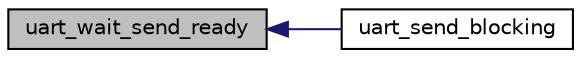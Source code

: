 digraph "uart_wait_send_ready"
{
  edge [fontname="Helvetica",fontsize="10",labelfontname="Helvetica",labelfontsize="10"];
  node [fontname="Helvetica",fontsize="10",shape=record];
  rankdir="LR";
  Node1 [label="uart_wait_send_ready",height=0.2,width=0.4,color="black", fillcolor="grey75", style="filled", fontcolor="black"];
  Node1 -> Node2 [dir="back",color="midnightblue",fontsize="10",style="solid",fontname="Helvetica"];
  Node2 [label="uart_send_blocking",height=0.2,width=0.4,color="black", fillcolor="white", style="filled",URL="$group__uart__send__recv.html#ga2a621068c90e83ee0d9646235dda7ba6",tooltip="UART Send Data Word with Blocking. "];
}
